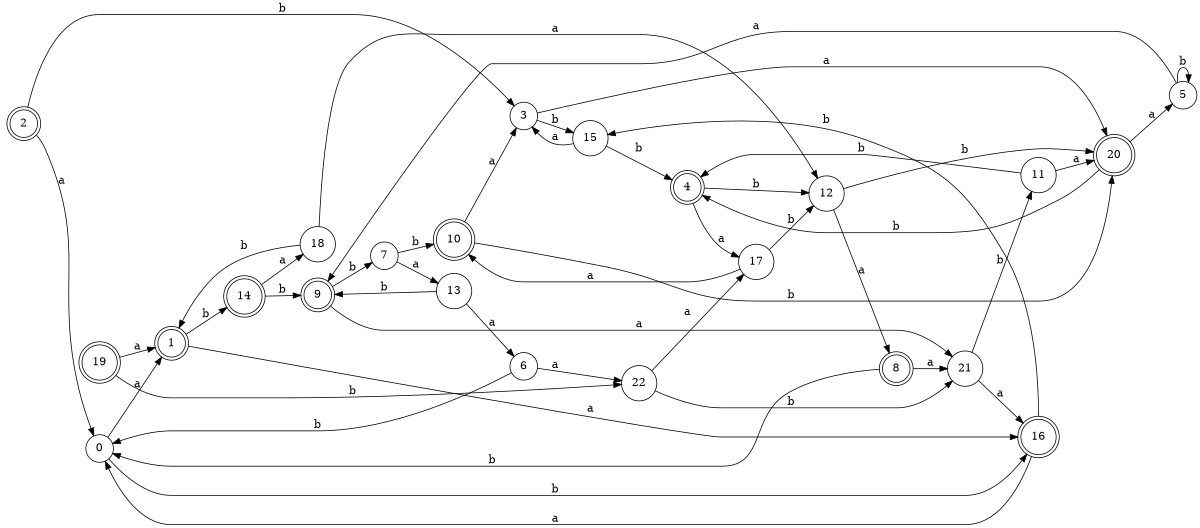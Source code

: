 digraph n19_3 {
__start0 [label="" shape="none"];

rankdir=LR;
size="8,5";

s0 [style="filled", color="black", fillcolor="white" shape="circle", label="0"];
s1 [style="rounded,filled", color="black", fillcolor="white" shape="doublecircle", label="1"];
s2 [style="rounded,filled", color="black", fillcolor="white" shape="doublecircle", label="2"];
s3 [style="filled", color="black", fillcolor="white" shape="circle", label="3"];
s4 [style="rounded,filled", color="black", fillcolor="white" shape="doublecircle", label="4"];
s5 [style="filled", color="black", fillcolor="white" shape="circle", label="5"];
s6 [style="filled", color="black", fillcolor="white" shape="circle", label="6"];
s7 [style="filled", color="black", fillcolor="white" shape="circle", label="7"];
s8 [style="rounded,filled", color="black", fillcolor="white" shape="doublecircle", label="8"];
s9 [style="rounded,filled", color="black", fillcolor="white" shape="doublecircle", label="9"];
s10 [style="rounded,filled", color="black", fillcolor="white" shape="doublecircle", label="10"];
s11 [style="filled", color="black", fillcolor="white" shape="circle", label="11"];
s12 [style="filled", color="black", fillcolor="white" shape="circle", label="12"];
s13 [style="filled", color="black", fillcolor="white" shape="circle", label="13"];
s14 [style="rounded,filled", color="black", fillcolor="white" shape="doublecircle", label="14"];
s15 [style="filled", color="black", fillcolor="white" shape="circle", label="15"];
s16 [style="rounded,filled", color="black", fillcolor="white" shape="doublecircle", label="16"];
s17 [style="filled", color="black", fillcolor="white" shape="circle", label="17"];
s18 [style="filled", color="black", fillcolor="white" shape="circle", label="18"];
s19 [style="rounded,filled", color="black", fillcolor="white" shape="doublecircle", label="19"];
s20 [style="rounded,filled", color="black", fillcolor="white" shape="doublecircle", label="20"];
s21 [style="filled", color="black", fillcolor="white" shape="circle", label="21"];
s22 [style="filled", color="black", fillcolor="white" shape="circle", label="22"];
s0 -> s1 [label="a"];
s0 -> s16 [label="b"];
s1 -> s16 [label="a"];
s1 -> s14 [label="b"];
s2 -> s0 [label="a"];
s2 -> s3 [label="b"];
s3 -> s20 [label="a"];
s3 -> s15 [label="b"];
s4 -> s17 [label="a"];
s4 -> s12 [label="b"];
s5 -> s9 [label="a"];
s5 -> s5 [label="b"];
s6 -> s22 [label="a"];
s6 -> s0 [label="b"];
s7 -> s13 [label="a"];
s7 -> s10 [label="b"];
s8 -> s21 [label="a"];
s8 -> s0 [label="b"];
s9 -> s21 [label="a"];
s9 -> s7 [label="b"];
s10 -> s3 [label="a"];
s10 -> s20 [label="b"];
s11 -> s20 [label="a"];
s11 -> s4 [label="b"];
s12 -> s8 [label="a"];
s12 -> s20 [label="b"];
s13 -> s6 [label="a"];
s13 -> s9 [label="b"];
s14 -> s18 [label="a"];
s14 -> s9 [label="b"];
s15 -> s3 [label="a"];
s15 -> s4 [label="b"];
s16 -> s0 [label="a"];
s16 -> s15 [label="b"];
s17 -> s10 [label="a"];
s17 -> s12 [label="b"];
s18 -> s12 [label="a"];
s18 -> s1 [label="b"];
s19 -> s1 [label="a"];
s19 -> s22 [label="b"];
s20 -> s5 [label="a"];
s20 -> s4 [label="b"];
s21 -> s16 [label="a"];
s21 -> s11 [label="b"];
s22 -> s17 [label="a"];
s22 -> s21 [label="b"];

}